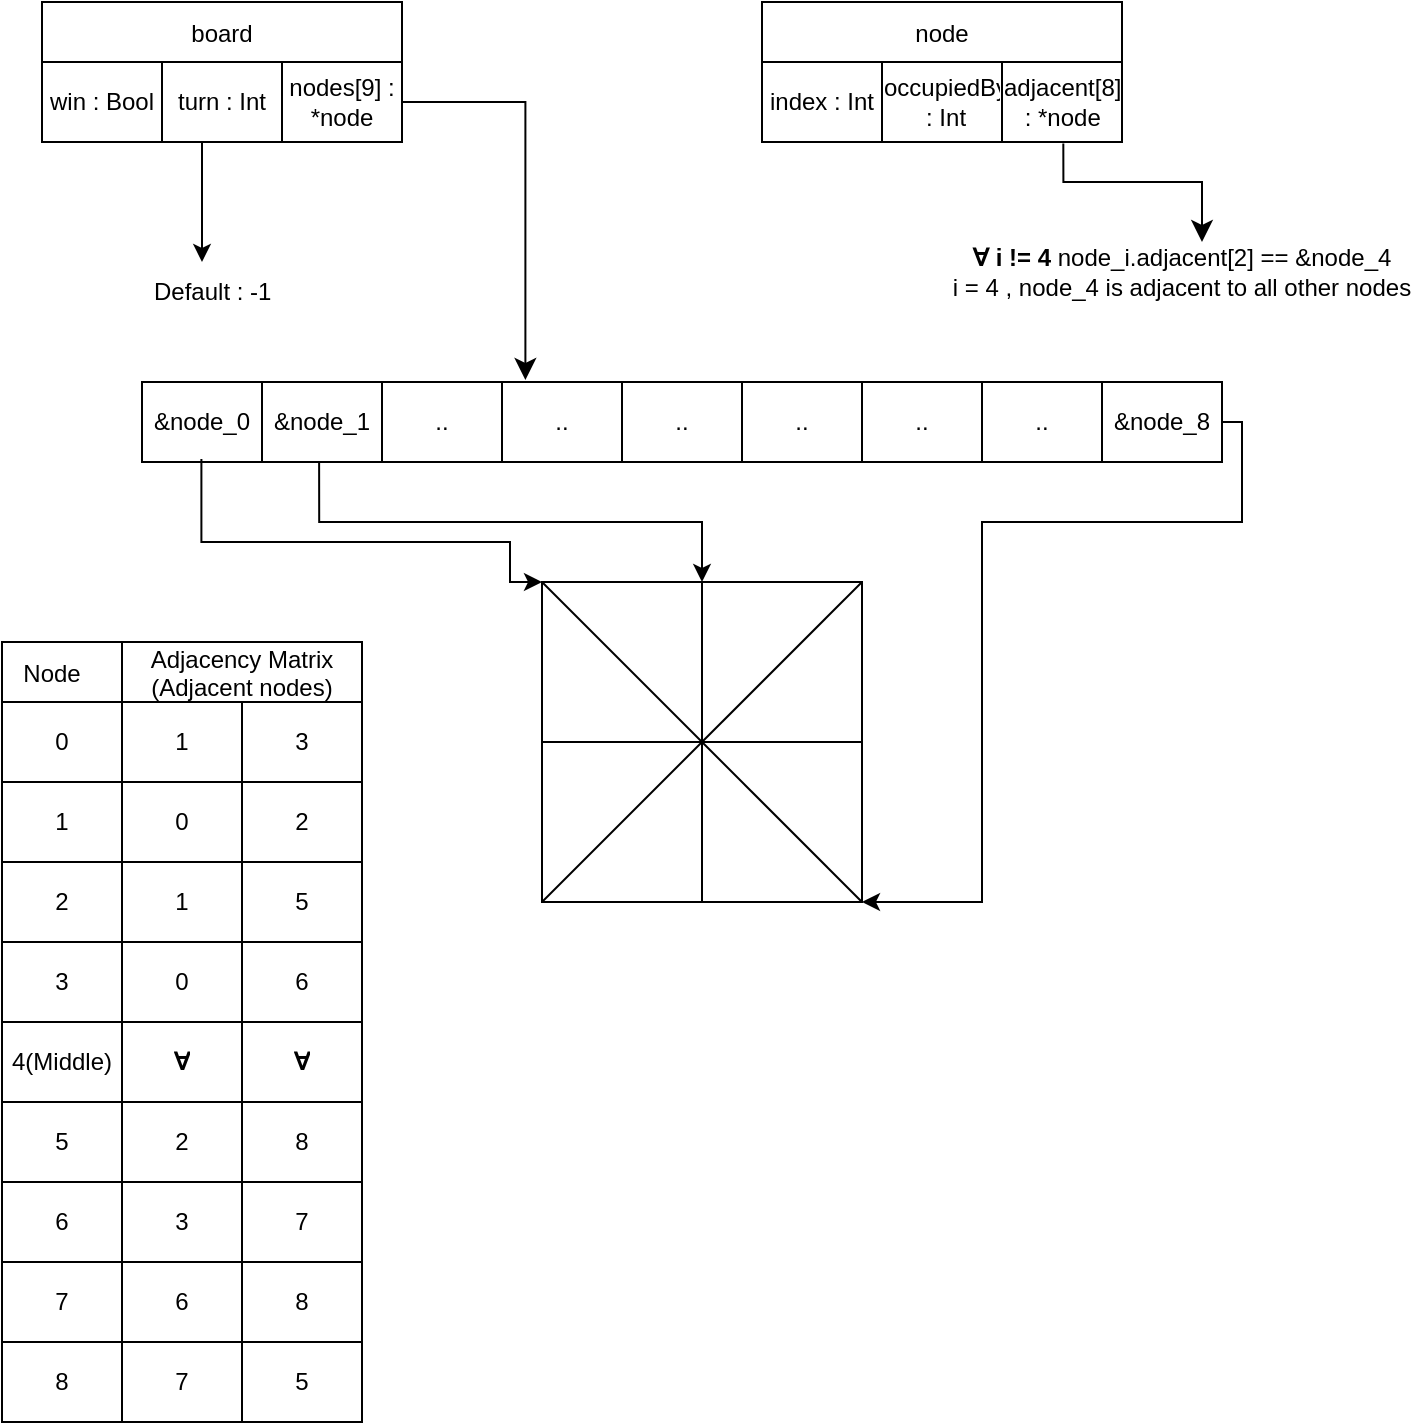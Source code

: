 <mxfile version="24.8.6">
  <diagram name="Page-1" id="RmWWE3YLNUeW9Yn2v95c">
    <mxGraphModel dx="989" dy="537" grid="1" gridSize="10" guides="1" tooltips="1" connect="1" arrows="1" fold="1" page="1" pageScale="1" pageWidth="827" pageHeight="1169" math="0" shadow="0">
      <root>
        <mxCell id="0" />
        <mxCell id="1" parent="0" />
        <mxCell id="_IS681uEEjwldz75QUk1-15" value="board" style="shape=table;startSize=30;container=1;collapsible=0;childLayout=tableLayout;" parent="1" vertex="1">
          <mxGeometry x="20" y="390" width="180" height="70" as="geometry" />
        </mxCell>
        <mxCell id="_IS681uEEjwldz75QUk1-16" value="" style="shape=tableRow;horizontal=0;startSize=0;swimlaneHead=0;swimlaneBody=0;strokeColor=inherit;top=0;left=0;bottom=0;right=0;collapsible=0;dropTarget=0;fillColor=none;points=[[0,0.5],[1,0.5]];portConstraint=eastwest;" parent="_IS681uEEjwldz75QUk1-15" vertex="1">
          <mxGeometry y="30" width="180" height="40" as="geometry" />
        </mxCell>
        <mxCell id="_IS681uEEjwldz75QUk1-17" value="&lt;div&gt;win : Bool&lt;/div&gt;" style="shape=partialRectangle;html=1;whiteSpace=wrap;connectable=0;strokeColor=inherit;overflow=hidden;fillColor=none;top=0;left=0;bottom=0;right=0;pointerEvents=1;" parent="_IS681uEEjwldz75QUk1-16" vertex="1">
          <mxGeometry width="60" height="40" as="geometry">
            <mxRectangle width="60" height="40" as="alternateBounds" />
          </mxGeometry>
        </mxCell>
        <mxCell id="_IS681uEEjwldz75QUk1-18" value="turn : Int" style="shape=partialRectangle;html=1;whiteSpace=wrap;connectable=0;strokeColor=inherit;overflow=hidden;fillColor=none;top=0;left=0;bottom=0;right=0;pointerEvents=1;" parent="_IS681uEEjwldz75QUk1-16" vertex="1">
          <mxGeometry x="60" width="60" height="40" as="geometry">
            <mxRectangle width="60" height="40" as="alternateBounds" />
          </mxGeometry>
        </mxCell>
        <mxCell id="_IS681uEEjwldz75QUk1-19" value="&lt;div&gt;nodes[9] : *node&lt;/div&gt;" style="shape=partialRectangle;html=1;whiteSpace=wrap;connectable=0;strokeColor=inherit;overflow=hidden;fillColor=none;top=0;left=0;bottom=0;right=0;pointerEvents=1;" parent="_IS681uEEjwldz75QUk1-16" vertex="1">
          <mxGeometry x="120" width="60" height="40" as="geometry">
            <mxRectangle width="60" height="40" as="alternateBounds" />
          </mxGeometry>
        </mxCell>
        <mxCell id="_IS681uEEjwldz75QUk1-20" value="" style="edgeStyle=segmentEdgeStyle;endArrow=classic;html=1;curved=0;rounded=0;endSize=8;startSize=8;entryX=0.355;entryY=-0.025;entryDx=0;entryDy=0;entryPerimeter=0;" parent="1" source="_IS681uEEjwldz75QUk1-16" target="_IS681uEEjwldz75QUk1-22" edge="1">
          <mxGeometry width="50" height="50" relative="1" as="geometry">
            <mxPoint x="180" y="510" as="sourcePoint" />
            <mxPoint x="230" y="540" as="targetPoint" />
          </mxGeometry>
        </mxCell>
        <mxCell id="_IS681uEEjwldz75QUk1-21" value="" style="shape=table;startSize=0;container=1;collapsible=0;childLayout=tableLayout;" parent="1" vertex="1">
          <mxGeometry x="70" y="580" width="540" height="40" as="geometry" />
        </mxCell>
        <mxCell id="_IS681uEEjwldz75QUk1-22" value="" style="shape=tableRow;horizontal=0;startSize=0;swimlaneHead=0;swimlaneBody=0;strokeColor=inherit;top=0;left=0;bottom=0;right=0;collapsible=0;dropTarget=0;fillColor=none;points=[[0,0.5],[1,0.5]];portConstraint=eastwest;" parent="_IS681uEEjwldz75QUk1-21" vertex="1">
          <mxGeometry width="540" height="40" as="geometry" />
        </mxCell>
        <mxCell id="_IS681uEEjwldz75QUk1-23" value="&amp;amp;node_0" style="shape=partialRectangle;html=1;whiteSpace=wrap;connectable=0;strokeColor=inherit;overflow=hidden;fillColor=none;top=0;left=0;bottom=0;right=0;pointerEvents=1;" parent="_IS681uEEjwldz75QUk1-22" vertex="1">
          <mxGeometry width="60" height="40" as="geometry">
            <mxRectangle width="60" height="40" as="alternateBounds" />
          </mxGeometry>
        </mxCell>
        <mxCell id="_IS681uEEjwldz75QUk1-24" value="&lt;div&gt;&amp;amp;node_1&lt;/div&gt;" style="shape=partialRectangle;html=1;whiteSpace=wrap;connectable=0;strokeColor=inherit;overflow=hidden;fillColor=none;top=0;left=0;bottom=0;right=0;pointerEvents=1;" parent="_IS681uEEjwldz75QUk1-22" vertex="1">
          <mxGeometry x="60" width="60" height="40" as="geometry">
            <mxRectangle width="60" height="40" as="alternateBounds" />
          </mxGeometry>
        </mxCell>
        <mxCell id="_IS681uEEjwldz75QUk1-25" value=".." style="shape=partialRectangle;html=1;whiteSpace=wrap;connectable=0;strokeColor=inherit;overflow=hidden;fillColor=none;top=0;left=0;bottom=0;right=0;pointerEvents=1;" parent="_IS681uEEjwldz75QUk1-22" vertex="1">
          <mxGeometry x="120" width="60" height="40" as="geometry">
            <mxRectangle width="60" height="40" as="alternateBounds" />
          </mxGeometry>
        </mxCell>
        <mxCell id="_IS681uEEjwldz75QUk1-26" value=".." style="shape=partialRectangle;html=1;whiteSpace=wrap;connectable=0;strokeColor=inherit;overflow=hidden;fillColor=none;top=0;left=0;bottom=0;right=0;pointerEvents=1;" parent="_IS681uEEjwldz75QUk1-22" vertex="1">
          <mxGeometry x="180" width="60" height="40" as="geometry">
            <mxRectangle width="60" height="40" as="alternateBounds" />
          </mxGeometry>
        </mxCell>
        <mxCell id="_IS681uEEjwldz75QUk1-27" value=".." style="shape=partialRectangle;html=1;whiteSpace=wrap;connectable=0;strokeColor=inherit;overflow=hidden;fillColor=none;top=0;left=0;bottom=0;right=0;pointerEvents=1;" parent="_IS681uEEjwldz75QUk1-22" vertex="1">
          <mxGeometry x="240" width="60" height="40" as="geometry">
            <mxRectangle width="60" height="40" as="alternateBounds" />
          </mxGeometry>
        </mxCell>
        <mxCell id="_IS681uEEjwldz75QUk1-28" value=".." style="shape=partialRectangle;html=1;whiteSpace=wrap;connectable=0;strokeColor=inherit;overflow=hidden;fillColor=none;top=0;left=0;bottom=0;right=0;pointerEvents=1;" parent="_IS681uEEjwldz75QUk1-22" vertex="1">
          <mxGeometry x="300" width="60" height="40" as="geometry">
            <mxRectangle width="60" height="40" as="alternateBounds" />
          </mxGeometry>
        </mxCell>
        <mxCell id="_IS681uEEjwldz75QUk1-29" value=".." style="shape=partialRectangle;html=1;whiteSpace=wrap;connectable=0;strokeColor=inherit;overflow=hidden;fillColor=none;top=0;left=0;bottom=0;right=0;pointerEvents=1;" parent="_IS681uEEjwldz75QUk1-22" vertex="1">
          <mxGeometry x="360" width="60" height="40" as="geometry">
            <mxRectangle width="60" height="40" as="alternateBounds" />
          </mxGeometry>
        </mxCell>
        <mxCell id="_IS681uEEjwldz75QUk1-30" value=".." style="shape=partialRectangle;html=1;whiteSpace=wrap;connectable=0;strokeColor=inherit;overflow=hidden;fillColor=none;top=0;left=0;bottom=0;right=0;pointerEvents=1;" parent="_IS681uEEjwldz75QUk1-22" vertex="1">
          <mxGeometry x="420" width="60" height="40" as="geometry">
            <mxRectangle width="60" height="40" as="alternateBounds" />
          </mxGeometry>
        </mxCell>
        <mxCell id="_IS681uEEjwldz75QUk1-31" value="&lt;div&gt;&amp;amp;node_8&lt;br&gt;&lt;/div&gt;" style="shape=partialRectangle;html=1;whiteSpace=wrap;connectable=0;strokeColor=inherit;overflow=hidden;fillColor=none;top=0;left=0;bottom=0;right=0;pointerEvents=1;" parent="_IS681uEEjwldz75QUk1-22" vertex="1">
          <mxGeometry x="480" width="60" height="40" as="geometry">
            <mxRectangle width="60" height="40" as="alternateBounds" />
          </mxGeometry>
        </mxCell>
        <mxCell id="_IS681uEEjwldz75QUk1-32" value="" style="endArrow=classic;html=1;rounded=0;edgeStyle=orthogonalEdgeStyle;" parent="1" edge="1">
          <mxGeometry width="50" height="50" relative="1" as="geometry">
            <mxPoint x="100" y="460" as="sourcePoint" />
            <mxPoint x="100" y="520" as="targetPoint" />
            <Array as="points">
              <mxPoint x="100" y="460" />
            </Array>
          </mxGeometry>
        </mxCell>
        <mxCell id="_IS681uEEjwldz75QUk1-33" value="Default : -1" style="text;strokeColor=none;fillColor=none;align=left;verticalAlign=middle;spacingLeft=4;spacingRight=4;overflow=hidden;points=[[0,0.5],[1,0.5]];portConstraint=eastwest;rotatable=0;whiteSpace=wrap;html=1;" parent="1" vertex="1">
          <mxGeometry x="70" y="520" width="80" height="30" as="geometry" />
        </mxCell>
        <mxCell id="_IS681uEEjwldz75QUk1-34" value="" style="group" parent="1" vertex="1" connectable="0">
          <mxGeometry x="270" y="680" width="160" height="160" as="geometry" />
        </mxCell>
        <mxCell id="_IS681uEEjwldz75QUk1-1" value="" style="rounded=0;whiteSpace=wrap;html=1;" parent="_IS681uEEjwldz75QUk1-34" vertex="1">
          <mxGeometry width="160" height="160" as="geometry" />
        </mxCell>
        <mxCell id="_IS681uEEjwldz75QUk1-2" value="" style="endArrow=none;html=1;rounded=0;entryX=0.5;entryY=1;entryDx=0;entryDy=0;exitX=0.5;exitY=0;exitDx=0;exitDy=0;" parent="_IS681uEEjwldz75QUk1-34" source="_IS681uEEjwldz75QUk1-1" target="_IS681uEEjwldz75QUk1-1" edge="1">
          <mxGeometry width="50" height="50" relative="1" as="geometry">
            <mxPoint x="60" y="250" as="sourcePoint" />
            <mxPoint x="110" y="200" as="targetPoint" />
          </mxGeometry>
        </mxCell>
        <mxCell id="_IS681uEEjwldz75QUk1-3" value="" style="endArrow=none;html=1;rounded=0;entryX=0;entryY=0.5;entryDx=0;entryDy=0;exitX=1;exitY=0.5;exitDx=0;exitDy=0;" parent="_IS681uEEjwldz75QUk1-34" source="_IS681uEEjwldz75QUk1-1" target="_IS681uEEjwldz75QUk1-1" edge="1">
          <mxGeometry width="50" height="50" relative="1" as="geometry">
            <mxPoint x="100" y="30" as="sourcePoint" />
            <mxPoint x="100" y="190" as="targetPoint" />
          </mxGeometry>
        </mxCell>
        <mxCell id="_IS681uEEjwldz75QUk1-4" value="" style="endArrow=none;html=1;rounded=0;" parent="_IS681uEEjwldz75QUk1-34" edge="1">
          <mxGeometry width="50" height="50" relative="1" as="geometry">
            <mxPoint y="160" as="sourcePoint" />
            <mxPoint x="80" y="80" as="targetPoint" />
          </mxGeometry>
        </mxCell>
        <mxCell id="_IS681uEEjwldz75QUk1-5" value="" style="endArrow=none;html=1;rounded=0;" parent="_IS681uEEjwldz75QUk1-34" edge="1">
          <mxGeometry width="50" height="50" relative="1" as="geometry">
            <mxPoint x="80" y="80" as="sourcePoint" />
            <mxPoint x="160" as="targetPoint" />
          </mxGeometry>
        </mxCell>
        <mxCell id="_IS681uEEjwldz75QUk1-6" value="" style="endArrow=none;html=1;rounded=0;exitX=1;exitY=1;exitDx=0;exitDy=0;" parent="_IS681uEEjwldz75QUk1-34" source="_IS681uEEjwldz75QUk1-1" edge="1">
          <mxGeometry width="50" height="50" relative="1" as="geometry">
            <mxPoint x="90" y="90" as="sourcePoint" />
            <mxPoint x="80" y="80" as="targetPoint" />
          </mxGeometry>
        </mxCell>
        <mxCell id="_IS681uEEjwldz75QUk1-7" value="" style="endArrow=none;html=1;rounded=0;exitX=1;exitY=1;exitDx=0;exitDy=0;" parent="_IS681uEEjwldz75QUk1-34" edge="1">
          <mxGeometry width="50" height="50" relative="1" as="geometry">
            <mxPoint x="80" y="80" as="sourcePoint" />
            <mxPoint as="targetPoint" />
          </mxGeometry>
        </mxCell>
        <mxCell id="_IS681uEEjwldz75QUk1-35" value="" style="endArrow=classic;html=1;rounded=0;entryX=0;entryY=0;entryDx=0;entryDy=0;exitX=0.055;exitY=0.961;exitDx=0;exitDy=0;exitPerimeter=0;edgeStyle=orthogonalEdgeStyle;" parent="1" source="_IS681uEEjwldz75QUk1-22" target="_IS681uEEjwldz75QUk1-1" edge="1">
          <mxGeometry width="50" height="50" relative="1" as="geometry">
            <mxPoint x="120" y="740" as="sourcePoint" />
            <mxPoint x="170" y="690" as="targetPoint" />
            <Array as="points">
              <mxPoint x="100" y="660" />
              <mxPoint x="254" y="660" />
            </Array>
          </mxGeometry>
        </mxCell>
        <mxCell id="_IS681uEEjwldz75QUk1-36" value="" style="endArrow=classic;html=1;rounded=0;entryX=0.5;entryY=0;entryDx=0;entryDy=0;exitX=0.164;exitY=1.004;exitDx=0;exitDy=0;exitPerimeter=0;edgeStyle=orthogonalEdgeStyle;" parent="1" source="_IS681uEEjwldz75QUk1-22" target="_IS681uEEjwldz75QUk1-1" edge="1">
          <mxGeometry width="50" height="50" relative="1" as="geometry">
            <mxPoint x="280" y="690" as="sourcePoint" />
            <mxPoint x="330" y="640" as="targetPoint" />
          </mxGeometry>
        </mxCell>
        <mxCell id="_IS681uEEjwldz75QUk1-37" value="" style="endArrow=classic;html=1;rounded=0;entryX=1;entryY=1;entryDx=0;entryDy=0;edgeStyle=orthogonalEdgeStyle;exitX=1;exitY=0.5;exitDx=0;exitDy=0;" parent="1" source="_IS681uEEjwldz75QUk1-22" target="_IS681uEEjwldz75QUk1-1" edge="1">
          <mxGeometry width="50" height="50" relative="1" as="geometry">
            <mxPoint x="610" y="645.04" as="sourcePoint" />
            <mxPoint x="478.62" y="874.96" as="targetPoint" />
            <Array as="points">
              <mxPoint x="620" y="600" />
              <mxPoint x="620" y="650" />
              <mxPoint x="490" y="650" />
              <mxPoint x="490" y="840" />
            </Array>
          </mxGeometry>
        </mxCell>
        <mxCell id="_IS681uEEjwldz75QUk1-40" value="node" style="shape=table;startSize=30;container=1;collapsible=0;childLayout=tableLayout;" parent="1" vertex="1">
          <mxGeometry x="380" y="390" width="180" height="70" as="geometry" />
        </mxCell>
        <mxCell id="_IS681uEEjwldz75QUk1-41" value="" style="shape=tableRow;horizontal=0;startSize=0;swimlaneHead=0;swimlaneBody=0;strokeColor=inherit;top=0;left=0;bottom=0;right=0;collapsible=0;dropTarget=0;fillColor=none;points=[[0,0.5],[1,0.5]];portConstraint=eastwest;" parent="_IS681uEEjwldz75QUk1-40" vertex="1">
          <mxGeometry y="30" width="180" height="40" as="geometry" />
        </mxCell>
        <mxCell id="_IS681uEEjwldz75QUk1-42" value="index : Int" style="shape=partialRectangle;html=1;whiteSpace=wrap;connectable=0;strokeColor=inherit;overflow=hidden;fillColor=none;top=0;left=0;bottom=0;right=0;pointerEvents=1;" parent="_IS681uEEjwldz75QUk1-41" vertex="1">
          <mxGeometry width="60" height="40" as="geometry">
            <mxRectangle width="60" height="40" as="alternateBounds" />
          </mxGeometry>
        </mxCell>
        <mxCell id="_IS681uEEjwldz75QUk1-43" value="occupiedBy : Int" style="shape=partialRectangle;html=1;whiteSpace=wrap;connectable=0;strokeColor=inherit;overflow=hidden;fillColor=none;top=0;left=0;bottom=0;right=0;pointerEvents=1;" parent="_IS681uEEjwldz75QUk1-41" vertex="1">
          <mxGeometry x="60" width="60" height="40" as="geometry">
            <mxRectangle width="60" height="40" as="alternateBounds" />
          </mxGeometry>
        </mxCell>
        <mxCell id="_IS681uEEjwldz75QUk1-44" value="adjacent[8] : *node" style="shape=partialRectangle;html=1;whiteSpace=wrap;connectable=0;strokeColor=inherit;overflow=hidden;fillColor=none;top=0;left=0;bottom=0;right=0;pointerEvents=1;" parent="_IS681uEEjwldz75QUk1-41" vertex="1">
          <mxGeometry x="120" width="60" height="40" as="geometry">
            <mxRectangle width="60" height="40" as="alternateBounds" />
          </mxGeometry>
        </mxCell>
        <mxCell id="_IS681uEEjwldz75QUk1-55" value="" style="edgeStyle=segmentEdgeStyle;endArrow=classic;html=1;curved=0;rounded=0;endSize=8;startSize=8;exitX=0.837;exitY=1.018;exitDx=0;exitDy=0;exitPerimeter=0;" parent="1" source="_IS681uEEjwldz75QUk1-41" edge="1">
          <mxGeometry width="50" height="50" relative="1" as="geometry">
            <mxPoint x="530" y="480" as="sourcePoint" />
            <mxPoint x="600" y="510" as="targetPoint" />
            <Array as="points">
              <mxPoint x="531" y="480" />
              <mxPoint x="600" y="480" />
            </Array>
          </mxGeometry>
        </mxCell>
        <mxCell id="_IS681uEEjwldz75QUk1-56" value="&lt;div&gt;&lt;span lang=&quot;en&quot; class=&quot;BxUVEf ILfuVd&quot;&gt;&lt;span class=&quot;hgKElc&quot;&gt;&lt;b&gt;∀ i != 4 &lt;/b&gt;&lt;/span&gt;&lt;/span&gt;node_i.adjacent[2] == &amp;amp;node_4 &lt;br&gt;&lt;/div&gt;&lt;div&gt;i = 4 , node_4 is adjacent to all other nodes&lt;br&gt;&lt;/div&gt;" style="text;html=1;align=center;verticalAlign=middle;whiteSpace=wrap;rounded=0;" parent="1" vertex="1">
          <mxGeometry x="470" y="510" width="240" height="30" as="geometry" />
        </mxCell>
        <mxCell id="_IS681uEEjwldz75QUk1-114" value="Adjacency Matrix&#xa;(Adjacent nodes)" style="shape=table;startSize=30;container=1;collapsible=0;childLayout=tableLayout;" parent="1" vertex="1">
          <mxGeometry x="60" y="710" width="120" height="390" as="geometry" />
        </mxCell>
        <mxCell id="_IS681uEEjwldz75QUk1-115" value="" style="shape=tableRow;horizontal=0;startSize=0;swimlaneHead=0;swimlaneBody=0;strokeColor=inherit;top=0;left=0;bottom=0;right=0;collapsible=0;dropTarget=0;fillColor=none;points=[[0,0.5],[1,0.5]];portConstraint=eastwest;" parent="_IS681uEEjwldz75QUk1-114" vertex="1">
          <mxGeometry y="30" width="120" height="40" as="geometry" />
        </mxCell>
        <mxCell id="_IS681uEEjwldz75QUk1-116" value="1" style="shape=partialRectangle;html=1;whiteSpace=wrap;connectable=0;strokeColor=inherit;overflow=hidden;fillColor=none;top=0;left=0;bottom=0;right=0;pointerEvents=1;" parent="_IS681uEEjwldz75QUk1-115" vertex="1">
          <mxGeometry width="60" height="40" as="geometry">
            <mxRectangle width="60" height="40" as="alternateBounds" />
          </mxGeometry>
        </mxCell>
        <mxCell id="_IS681uEEjwldz75QUk1-117" value="3" style="shape=partialRectangle;html=1;whiteSpace=wrap;connectable=0;strokeColor=inherit;overflow=hidden;fillColor=none;top=0;left=0;bottom=0;right=0;pointerEvents=1;" parent="_IS681uEEjwldz75QUk1-115" vertex="1">
          <mxGeometry x="60" width="60" height="40" as="geometry">
            <mxRectangle width="60" height="40" as="alternateBounds" />
          </mxGeometry>
        </mxCell>
        <mxCell id="_IS681uEEjwldz75QUk1-118" value="" style="shape=tableRow;horizontal=0;startSize=0;swimlaneHead=0;swimlaneBody=0;strokeColor=inherit;top=0;left=0;bottom=0;right=0;collapsible=0;dropTarget=0;fillColor=none;points=[[0,0.5],[1,0.5]];portConstraint=eastwest;" parent="_IS681uEEjwldz75QUk1-114" vertex="1">
          <mxGeometry y="70" width="120" height="40" as="geometry" />
        </mxCell>
        <mxCell id="_IS681uEEjwldz75QUk1-119" value="0" style="shape=partialRectangle;html=1;whiteSpace=wrap;connectable=0;strokeColor=inherit;overflow=hidden;fillColor=none;top=0;left=0;bottom=0;right=0;pointerEvents=1;" parent="_IS681uEEjwldz75QUk1-118" vertex="1">
          <mxGeometry width="60" height="40" as="geometry">
            <mxRectangle width="60" height="40" as="alternateBounds" />
          </mxGeometry>
        </mxCell>
        <mxCell id="_IS681uEEjwldz75QUk1-120" value="2" style="shape=partialRectangle;html=1;whiteSpace=wrap;connectable=0;strokeColor=inherit;overflow=hidden;fillColor=none;top=0;left=0;bottom=0;right=0;pointerEvents=1;" parent="_IS681uEEjwldz75QUk1-118" vertex="1">
          <mxGeometry x="60" width="60" height="40" as="geometry">
            <mxRectangle width="60" height="40" as="alternateBounds" />
          </mxGeometry>
        </mxCell>
        <mxCell id="_IS681uEEjwldz75QUk1-121" value="" style="shape=tableRow;horizontal=0;startSize=0;swimlaneHead=0;swimlaneBody=0;strokeColor=inherit;top=0;left=0;bottom=0;right=0;collapsible=0;dropTarget=0;fillColor=none;points=[[0,0.5],[1,0.5]];portConstraint=eastwest;" parent="_IS681uEEjwldz75QUk1-114" vertex="1">
          <mxGeometry y="110" width="120" height="40" as="geometry" />
        </mxCell>
        <mxCell id="_IS681uEEjwldz75QUk1-122" value="1" style="shape=partialRectangle;html=1;whiteSpace=wrap;connectable=0;strokeColor=inherit;overflow=hidden;fillColor=none;top=0;left=0;bottom=0;right=0;pointerEvents=1;" parent="_IS681uEEjwldz75QUk1-121" vertex="1">
          <mxGeometry width="60" height="40" as="geometry">
            <mxRectangle width="60" height="40" as="alternateBounds" />
          </mxGeometry>
        </mxCell>
        <mxCell id="_IS681uEEjwldz75QUk1-123" value="5" style="shape=partialRectangle;html=1;whiteSpace=wrap;connectable=0;strokeColor=inherit;overflow=hidden;fillColor=none;top=0;left=0;bottom=0;right=0;pointerEvents=1;" parent="_IS681uEEjwldz75QUk1-121" vertex="1">
          <mxGeometry x="60" width="60" height="40" as="geometry">
            <mxRectangle width="60" height="40" as="alternateBounds" />
          </mxGeometry>
        </mxCell>
        <mxCell id="_IS681uEEjwldz75QUk1-124" value="" style="shape=tableRow;horizontal=0;startSize=0;swimlaneHead=0;swimlaneBody=0;strokeColor=inherit;top=0;left=0;bottom=0;right=0;collapsible=0;dropTarget=0;fillColor=none;points=[[0,0.5],[1,0.5]];portConstraint=eastwest;" parent="_IS681uEEjwldz75QUk1-114" vertex="1">
          <mxGeometry y="150" width="120" height="40" as="geometry" />
        </mxCell>
        <mxCell id="_IS681uEEjwldz75QUk1-125" value="0" style="shape=partialRectangle;html=1;whiteSpace=wrap;connectable=0;strokeColor=inherit;overflow=hidden;fillColor=none;top=0;left=0;bottom=0;right=0;pointerEvents=1;" parent="_IS681uEEjwldz75QUk1-124" vertex="1">
          <mxGeometry width="60" height="40" as="geometry">
            <mxRectangle width="60" height="40" as="alternateBounds" />
          </mxGeometry>
        </mxCell>
        <mxCell id="_IS681uEEjwldz75QUk1-126" value="6" style="shape=partialRectangle;html=1;whiteSpace=wrap;connectable=0;strokeColor=inherit;overflow=hidden;fillColor=none;top=0;left=0;bottom=0;right=0;pointerEvents=1;" parent="_IS681uEEjwldz75QUk1-124" vertex="1">
          <mxGeometry x="60" width="60" height="40" as="geometry">
            <mxRectangle width="60" height="40" as="alternateBounds" />
          </mxGeometry>
        </mxCell>
        <mxCell id="_IS681uEEjwldz75QUk1-127" value="" style="shape=tableRow;horizontal=0;startSize=0;swimlaneHead=0;swimlaneBody=0;strokeColor=inherit;top=0;left=0;bottom=0;right=0;collapsible=0;dropTarget=0;fillColor=none;points=[[0,0.5],[1,0.5]];portConstraint=eastwest;" parent="_IS681uEEjwldz75QUk1-114" vertex="1">
          <mxGeometry y="190" width="120" height="40" as="geometry" />
        </mxCell>
        <mxCell id="_IS681uEEjwldz75QUk1-128" value="&lt;span lang=&quot;en&quot; class=&quot;BxUVEf ILfuVd&quot;&gt;&lt;span class=&quot;hgKElc&quot;&gt;&lt;b&gt;∀&lt;/b&gt;&lt;/span&gt;&lt;/span&gt;" style="shape=partialRectangle;html=1;whiteSpace=wrap;connectable=0;strokeColor=inherit;overflow=hidden;fillColor=none;top=0;left=0;bottom=0;right=0;pointerEvents=1;" parent="_IS681uEEjwldz75QUk1-127" vertex="1">
          <mxGeometry width="60" height="40" as="geometry">
            <mxRectangle width="60" height="40" as="alternateBounds" />
          </mxGeometry>
        </mxCell>
        <mxCell id="_IS681uEEjwldz75QUk1-129" value="&lt;span lang=&quot;en&quot; class=&quot;BxUVEf ILfuVd&quot;&gt;&lt;span class=&quot;hgKElc&quot;&gt;&lt;b&gt;∀&lt;/b&gt;&lt;/span&gt;&lt;/span&gt;" style="shape=partialRectangle;html=1;whiteSpace=wrap;connectable=0;strokeColor=inherit;overflow=hidden;fillColor=none;top=0;left=0;bottom=0;right=0;pointerEvents=1;" parent="_IS681uEEjwldz75QUk1-127" vertex="1">
          <mxGeometry x="60" width="60" height="40" as="geometry">
            <mxRectangle width="60" height="40" as="alternateBounds" />
          </mxGeometry>
        </mxCell>
        <mxCell id="_IS681uEEjwldz75QUk1-130" value="" style="shape=tableRow;horizontal=0;startSize=0;swimlaneHead=0;swimlaneBody=0;strokeColor=inherit;top=0;left=0;bottom=0;right=0;collapsible=0;dropTarget=0;fillColor=none;points=[[0,0.5],[1,0.5]];portConstraint=eastwest;" parent="_IS681uEEjwldz75QUk1-114" vertex="1">
          <mxGeometry y="230" width="120" height="40" as="geometry" />
        </mxCell>
        <mxCell id="_IS681uEEjwldz75QUk1-131" value="2" style="shape=partialRectangle;html=1;whiteSpace=wrap;connectable=0;strokeColor=inherit;overflow=hidden;fillColor=none;top=0;left=0;bottom=0;right=0;pointerEvents=1;" parent="_IS681uEEjwldz75QUk1-130" vertex="1">
          <mxGeometry width="60" height="40" as="geometry">
            <mxRectangle width="60" height="40" as="alternateBounds" />
          </mxGeometry>
        </mxCell>
        <mxCell id="_IS681uEEjwldz75QUk1-132" value="8" style="shape=partialRectangle;html=1;whiteSpace=wrap;connectable=0;strokeColor=inherit;overflow=hidden;fillColor=none;top=0;left=0;bottom=0;right=0;pointerEvents=1;" parent="_IS681uEEjwldz75QUk1-130" vertex="1">
          <mxGeometry x="60" width="60" height="40" as="geometry">
            <mxRectangle width="60" height="40" as="alternateBounds" />
          </mxGeometry>
        </mxCell>
        <mxCell id="_IS681uEEjwldz75QUk1-133" value="" style="shape=tableRow;horizontal=0;startSize=0;swimlaneHead=0;swimlaneBody=0;strokeColor=inherit;top=0;left=0;bottom=0;right=0;collapsible=0;dropTarget=0;fillColor=none;points=[[0,0.5],[1,0.5]];portConstraint=eastwest;" parent="_IS681uEEjwldz75QUk1-114" vertex="1">
          <mxGeometry y="270" width="120" height="40" as="geometry" />
        </mxCell>
        <mxCell id="_IS681uEEjwldz75QUk1-134" value="3" style="shape=partialRectangle;html=1;whiteSpace=wrap;connectable=0;strokeColor=inherit;overflow=hidden;fillColor=none;top=0;left=0;bottom=0;right=0;pointerEvents=1;" parent="_IS681uEEjwldz75QUk1-133" vertex="1">
          <mxGeometry width="60" height="40" as="geometry">
            <mxRectangle width="60" height="40" as="alternateBounds" />
          </mxGeometry>
        </mxCell>
        <mxCell id="_IS681uEEjwldz75QUk1-135" value="7" style="shape=partialRectangle;html=1;whiteSpace=wrap;connectable=0;strokeColor=inherit;overflow=hidden;fillColor=none;top=0;left=0;bottom=0;right=0;pointerEvents=1;" parent="_IS681uEEjwldz75QUk1-133" vertex="1">
          <mxGeometry x="60" width="60" height="40" as="geometry">
            <mxRectangle width="60" height="40" as="alternateBounds" />
          </mxGeometry>
        </mxCell>
        <mxCell id="_IS681uEEjwldz75QUk1-136" value="" style="shape=tableRow;horizontal=0;startSize=0;swimlaneHead=0;swimlaneBody=0;strokeColor=inherit;top=0;left=0;bottom=0;right=0;collapsible=0;dropTarget=0;fillColor=none;points=[[0,0.5],[1,0.5]];portConstraint=eastwest;" parent="_IS681uEEjwldz75QUk1-114" vertex="1">
          <mxGeometry y="310" width="120" height="40" as="geometry" />
        </mxCell>
        <mxCell id="_IS681uEEjwldz75QUk1-137" value="6" style="shape=partialRectangle;html=1;whiteSpace=wrap;connectable=0;strokeColor=inherit;overflow=hidden;fillColor=none;top=0;left=0;bottom=0;right=0;pointerEvents=1;" parent="_IS681uEEjwldz75QUk1-136" vertex="1">
          <mxGeometry width="60" height="40" as="geometry">
            <mxRectangle width="60" height="40" as="alternateBounds" />
          </mxGeometry>
        </mxCell>
        <mxCell id="_IS681uEEjwldz75QUk1-138" value="8" style="shape=partialRectangle;html=1;whiteSpace=wrap;connectable=0;strokeColor=inherit;overflow=hidden;fillColor=none;top=0;left=0;bottom=0;right=0;pointerEvents=1;" parent="_IS681uEEjwldz75QUk1-136" vertex="1">
          <mxGeometry x="60" width="60" height="40" as="geometry">
            <mxRectangle width="60" height="40" as="alternateBounds" />
          </mxGeometry>
        </mxCell>
        <mxCell id="_IS681uEEjwldz75QUk1-139" value="" style="shape=tableRow;horizontal=0;startSize=0;swimlaneHead=0;swimlaneBody=0;strokeColor=inherit;top=0;left=0;bottom=0;right=0;collapsible=0;dropTarget=0;fillColor=none;points=[[0,0.5],[1,0.5]];portConstraint=eastwest;" parent="_IS681uEEjwldz75QUk1-114" vertex="1">
          <mxGeometry y="350" width="120" height="40" as="geometry" />
        </mxCell>
        <mxCell id="_IS681uEEjwldz75QUk1-140" value="7" style="shape=partialRectangle;html=1;whiteSpace=wrap;connectable=0;strokeColor=inherit;overflow=hidden;fillColor=none;top=0;left=0;bottom=0;right=0;pointerEvents=1;" parent="_IS681uEEjwldz75QUk1-139" vertex="1">
          <mxGeometry width="60" height="40" as="geometry">
            <mxRectangle width="60" height="40" as="alternateBounds" />
          </mxGeometry>
        </mxCell>
        <mxCell id="_IS681uEEjwldz75QUk1-141" value="5" style="shape=partialRectangle;html=1;whiteSpace=wrap;connectable=0;strokeColor=inherit;overflow=hidden;fillColor=none;top=0;left=0;bottom=0;right=0;pointerEvents=1;" parent="_IS681uEEjwldz75QUk1-139" vertex="1">
          <mxGeometry x="60" width="60" height="40" as="geometry">
            <mxRectangle width="60" height="40" as="alternateBounds" />
          </mxGeometry>
        </mxCell>
        <mxCell id="cMq9_6fwGbAS_LwMO-Fn-1" value="Node   " style="shape=table;startSize=30;container=1;collapsible=0;childLayout=tableLayout;" vertex="1" parent="1">
          <mxGeometry y="710" width="60" height="390" as="geometry" />
        </mxCell>
        <mxCell id="cMq9_6fwGbAS_LwMO-Fn-2" value="" style="shape=tableRow;horizontal=0;startSize=0;swimlaneHead=0;swimlaneBody=0;strokeColor=inherit;top=0;left=0;bottom=0;right=0;collapsible=0;dropTarget=0;fillColor=none;points=[[0,0.5],[1,0.5]];portConstraint=eastwest;" vertex="1" parent="cMq9_6fwGbAS_LwMO-Fn-1">
          <mxGeometry y="30" width="60" height="40" as="geometry" />
        </mxCell>
        <mxCell id="cMq9_6fwGbAS_LwMO-Fn-3" value="0" style="shape=partialRectangle;html=1;whiteSpace=wrap;connectable=0;strokeColor=inherit;overflow=hidden;fillColor=none;top=0;left=0;bottom=0;right=0;pointerEvents=1;" vertex="1" parent="cMq9_6fwGbAS_LwMO-Fn-2">
          <mxGeometry width="60" height="40" as="geometry">
            <mxRectangle width="60" height="40" as="alternateBounds" />
          </mxGeometry>
        </mxCell>
        <mxCell id="cMq9_6fwGbAS_LwMO-Fn-4" value="" style="shape=tableRow;horizontal=0;startSize=0;swimlaneHead=0;swimlaneBody=0;strokeColor=inherit;top=0;left=0;bottom=0;right=0;collapsible=0;dropTarget=0;fillColor=none;points=[[0,0.5],[1,0.5]];portConstraint=eastwest;" vertex="1" parent="cMq9_6fwGbAS_LwMO-Fn-1">
          <mxGeometry y="70" width="60" height="40" as="geometry" />
        </mxCell>
        <mxCell id="cMq9_6fwGbAS_LwMO-Fn-5" value="1" style="shape=partialRectangle;html=1;whiteSpace=wrap;connectable=0;strokeColor=inherit;overflow=hidden;fillColor=none;top=0;left=0;bottom=0;right=0;pointerEvents=1;" vertex="1" parent="cMq9_6fwGbAS_LwMO-Fn-4">
          <mxGeometry width="60" height="40" as="geometry">
            <mxRectangle width="60" height="40" as="alternateBounds" />
          </mxGeometry>
        </mxCell>
        <mxCell id="cMq9_6fwGbAS_LwMO-Fn-6" value="" style="shape=tableRow;horizontal=0;startSize=0;swimlaneHead=0;swimlaneBody=0;strokeColor=inherit;top=0;left=0;bottom=0;right=0;collapsible=0;dropTarget=0;fillColor=none;points=[[0,0.5],[1,0.5]];portConstraint=eastwest;" vertex="1" parent="cMq9_6fwGbAS_LwMO-Fn-1">
          <mxGeometry y="110" width="60" height="40" as="geometry" />
        </mxCell>
        <mxCell id="cMq9_6fwGbAS_LwMO-Fn-7" value="2" style="shape=partialRectangle;html=1;whiteSpace=wrap;connectable=0;strokeColor=inherit;overflow=hidden;fillColor=none;top=0;left=0;bottom=0;right=0;pointerEvents=1;" vertex="1" parent="cMq9_6fwGbAS_LwMO-Fn-6">
          <mxGeometry width="60" height="40" as="geometry">
            <mxRectangle width="60" height="40" as="alternateBounds" />
          </mxGeometry>
        </mxCell>
        <mxCell id="cMq9_6fwGbAS_LwMO-Fn-8" value="" style="shape=tableRow;horizontal=0;startSize=0;swimlaneHead=0;swimlaneBody=0;strokeColor=inherit;top=0;left=0;bottom=0;right=0;collapsible=0;dropTarget=0;fillColor=none;points=[[0,0.5],[1,0.5]];portConstraint=eastwest;" vertex="1" parent="cMq9_6fwGbAS_LwMO-Fn-1">
          <mxGeometry y="150" width="60" height="40" as="geometry" />
        </mxCell>
        <mxCell id="cMq9_6fwGbAS_LwMO-Fn-9" value="3" style="shape=partialRectangle;html=1;whiteSpace=wrap;connectable=0;strokeColor=inherit;overflow=hidden;fillColor=none;top=0;left=0;bottom=0;right=0;pointerEvents=1;" vertex="1" parent="cMq9_6fwGbAS_LwMO-Fn-8">
          <mxGeometry width="60" height="40" as="geometry">
            <mxRectangle width="60" height="40" as="alternateBounds" />
          </mxGeometry>
        </mxCell>
        <mxCell id="cMq9_6fwGbAS_LwMO-Fn-10" value="" style="shape=tableRow;horizontal=0;startSize=0;swimlaneHead=0;swimlaneBody=0;strokeColor=inherit;top=0;left=0;bottom=0;right=0;collapsible=0;dropTarget=0;fillColor=none;points=[[0,0.5],[1,0.5]];portConstraint=eastwest;" vertex="1" parent="cMq9_6fwGbAS_LwMO-Fn-1">
          <mxGeometry y="190" width="60" height="40" as="geometry" />
        </mxCell>
        <mxCell id="cMq9_6fwGbAS_LwMO-Fn-11" value="4(Middle)" style="shape=partialRectangle;html=1;whiteSpace=wrap;connectable=0;strokeColor=inherit;overflow=hidden;fillColor=none;top=0;left=0;bottom=0;right=0;pointerEvents=1;" vertex="1" parent="cMq9_6fwGbAS_LwMO-Fn-10">
          <mxGeometry width="60" height="40" as="geometry">
            <mxRectangle width="60" height="40" as="alternateBounds" />
          </mxGeometry>
        </mxCell>
        <mxCell id="cMq9_6fwGbAS_LwMO-Fn-12" value="" style="shape=tableRow;horizontal=0;startSize=0;swimlaneHead=0;swimlaneBody=0;strokeColor=inherit;top=0;left=0;bottom=0;right=0;collapsible=0;dropTarget=0;fillColor=none;points=[[0,0.5],[1,0.5]];portConstraint=eastwest;" vertex="1" parent="cMq9_6fwGbAS_LwMO-Fn-1">
          <mxGeometry y="230" width="60" height="40" as="geometry" />
        </mxCell>
        <mxCell id="cMq9_6fwGbAS_LwMO-Fn-13" value="5" style="shape=partialRectangle;html=1;whiteSpace=wrap;connectable=0;strokeColor=inherit;overflow=hidden;fillColor=none;top=0;left=0;bottom=0;right=0;pointerEvents=1;" vertex="1" parent="cMq9_6fwGbAS_LwMO-Fn-12">
          <mxGeometry width="60" height="40" as="geometry">
            <mxRectangle width="60" height="40" as="alternateBounds" />
          </mxGeometry>
        </mxCell>
        <mxCell id="cMq9_6fwGbAS_LwMO-Fn-14" value="" style="shape=tableRow;horizontal=0;startSize=0;swimlaneHead=0;swimlaneBody=0;strokeColor=inherit;top=0;left=0;bottom=0;right=0;collapsible=0;dropTarget=0;fillColor=none;points=[[0,0.5],[1,0.5]];portConstraint=eastwest;" vertex="1" parent="cMq9_6fwGbAS_LwMO-Fn-1">
          <mxGeometry y="270" width="60" height="40" as="geometry" />
        </mxCell>
        <mxCell id="cMq9_6fwGbAS_LwMO-Fn-15" value="6" style="shape=partialRectangle;html=1;whiteSpace=wrap;connectable=0;strokeColor=inherit;overflow=hidden;fillColor=none;top=0;left=0;bottom=0;right=0;pointerEvents=1;" vertex="1" parent="cMq9_6fwGbAS_LwMO-Fn-14">
          <mxGeometry width="60" height="40" as="geometry">
            <mxRectangle width="60" height="40" as="alternateBounds" />
          </mxGeometry>
        </mxCell>
        <mxCell id="cMq9_6fwGbAS_LwMO-Fn-16" value="" style="shape=tableRow;horizontal=0;startSize=0;swimlaneHead=0;swimlaneBody=0;strokeColor=inherit;top=0;left=0;bottom=0;right=0;collapsible=0;dropTarget=0;fillColor=none;points=[[0,0.5],[1,0.5]];portConstraint=eastwest;" vertex="1" parent="cMq9_6fwGbAS_LwMO-Fn-1">
          <mxGeometry y="310" width="60" height="40" as="geometry" />
        </mxCell>
        <mxCell id="cMq9_6fwGbAS_LwMO-Fn-17" value="7" style="shape=partialRectangle;html=1;whiteSpace=wrap;connectable=0;strokeColor=inherit;overflow=hidden;fillColor=none;top=0;left=0;bottom=0;right=0;pointerEvents=1;" vertex="1" parent="cMq9_6fwGbAS_LwMO-Fn-16">
          <mxGeometry width="60" height="40" as="geometry">
            <mxRectangle width="60" height="40" as="alternateBounds" />
          </mxGeometry>
        </mxCell>
        <mxCell id="cMq9_6fwGbAS_LwMO-Fn-18" value="" style="shape=tableRow;horizontal=0;startSize=0;swimlaneHead=0;swimlaneBody=0;strokeColor=inherit;top=0;left=0;bottom=0;right=0;collapsible=0;dropTarget=0;fillColor=none;points=[[0,0.5],[1,0.5]];portConstraint=eastwest;" vertex="1" parent="cMq9_6fwGbAS_LwMO-Fn-1">
          <mxGeometry y="350" width="60" height="40" as="geometry" />
        </mxCell>
        <mxCell id="cMq9_6fwGbAS_LwMO-Fn-19" value="8" style="shape=partialRectangle;html=1;whiteSpace=wrap;connectable=0;strokeColor=inherit;overflow=hidden;fillColor=none;top=0;left=0;bottom=0;right=0;pointerEvents=1;" vertex="1" parent="cMq9_6fwGbAS_LwMO-Fn-18">
          <mxGeometry width="60" height="40" as="geometry">
            <mxRectangle width="60" height="40" as="alternateBounds" />
          </mxGeometry>
        </mxCell>
      </root>
    </mxGraphModel>
  </diagram>
</mxfile>

